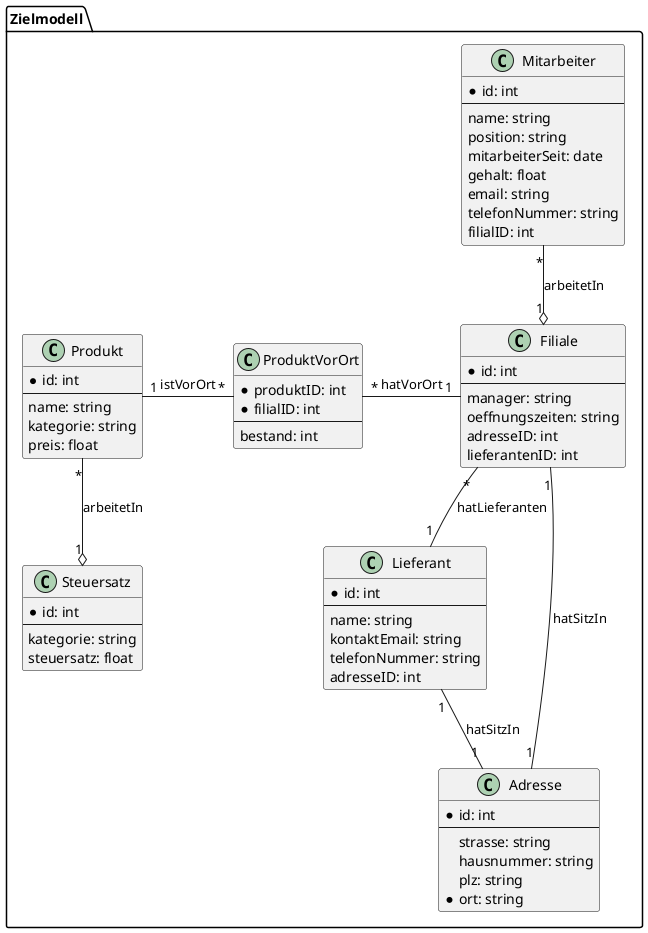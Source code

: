 @startuml Zielmodell
package Zielmodell {
    class Mitarbeiter {
        *id: int
        --
        name: string
        position: string
        mitarbeiterSeit: date
        gehalt: float
        email: string
        telefonNummer: string
        filialID: int
    }
    
    class Produkt {
        *id: int
        --
        name: string
        kategorie: string
        preis: float
    }
    
    class Steuersatz {
        *id: int
        --
        kategorie: string
        steuersatz: float
    }
    
    class ProduktVorOrt {
        *produktID: int
        *filialID: int
        --
        bestand: int
    }
    
    class Filiale {
        *id: int
        --
        manager: string
        oeffnungszeiten: string
        adresseID: int
        lieferantenID: int
    }

    class Adresse {
        *id: int
        --
        strasse: string
        hausnummer: string
        plz: string
        *ort: string
    }

    class Lieferant {
        *id: int
        --
        name: string
        kontaktEmail: string
        telefonNummer: string
        adresseID: int
    }

Produkt "1" -right- "*" ProduktVorOrt : istVorOrt
Filiale "1" -left- "*" ProduktVorOrt : hatVorOrt
Mitarbeiter "*" --o "1" Filiale : arbeitetIn
Produkt "*" --o "1" Steuersatz : arbeitetIn
Filiale "1" -- "1" Adresse : hatSitzIn
Lieferant "1" -- "1" Adresse : hatSitzIn
Filiale "*" -- "1" Lieferant : hatLieferanten

}
@enduml